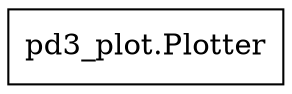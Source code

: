digraph "classes_Plotter" {
charset="utf-8"
rankdir=BT
"0" [label="pd3_plot.Plotter", shape="record"];
}
